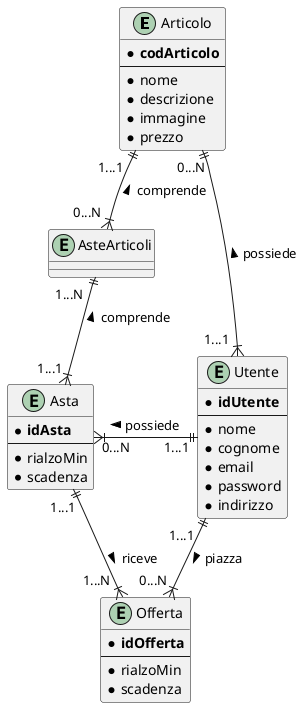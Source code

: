 @startuml
' https://plantuml.com/ie-diagram

entity Articolo {
  * **codArticolo**
  --
  * nome
  * descrizione
  * immagine
  * prezzo
}

entity Utente {
    * **idUtente**
    --
    * nome
    * cognome
    * email
    * password
    * indirizzo
}

entity Offerta {
    * **idOfferta**
    --
    * rialzoMin
    * scadenza
}

entity Asta {
    * **idAsta**
    --
    * rialzoMin
    * scadenza
}

entity AsteArticoli {
}

Articolo "0...N" ||-d-|{ "1...1  " Utente : possiede <
Articolo "1...1  " ||-d-|{ "0...N " AsteArticoli : comprende <
AsteArticoli "1...N  " ||-d-|{ "1...1 " Asta : comprende <
Utente "1...1" ||-l-|{ "0...N" Asta : possiede >
Utente "1...1  " ||-d-|{ "0...N " Offerta : piazza >
Asta "1...1" ||-d-|{ "1...N  " Offerta : riceve >

@enduml
